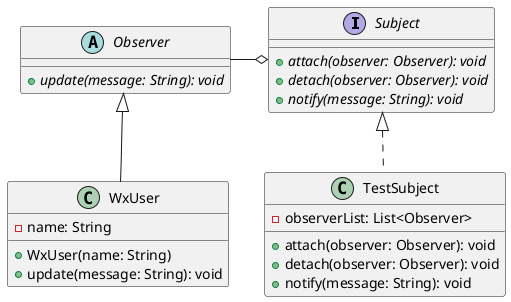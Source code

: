 @startuml
'https://plantuml.com/class-diagram

interface Subject {
    + {abstract} attach(observer: Observer): void
    + {abstract} detach(observer: Observer): void
    + {abstract} notify(message: String): void
}
class TestSubject {
    - observerList: List<Observer>
    + attach(observer: Observer): void
    + detach(observer: Observer): void
    + notify(message: String): void
}
TestSubject .up.|> Subject

abstract class Observer {
    + {abstract} update(message: String): void
}
class WxUser {
    - name: String
    + WxUser(name: String)
    + update(message: String): void
}
WxUser -up-|> Observer

Observer -right-o Subject

@enduml